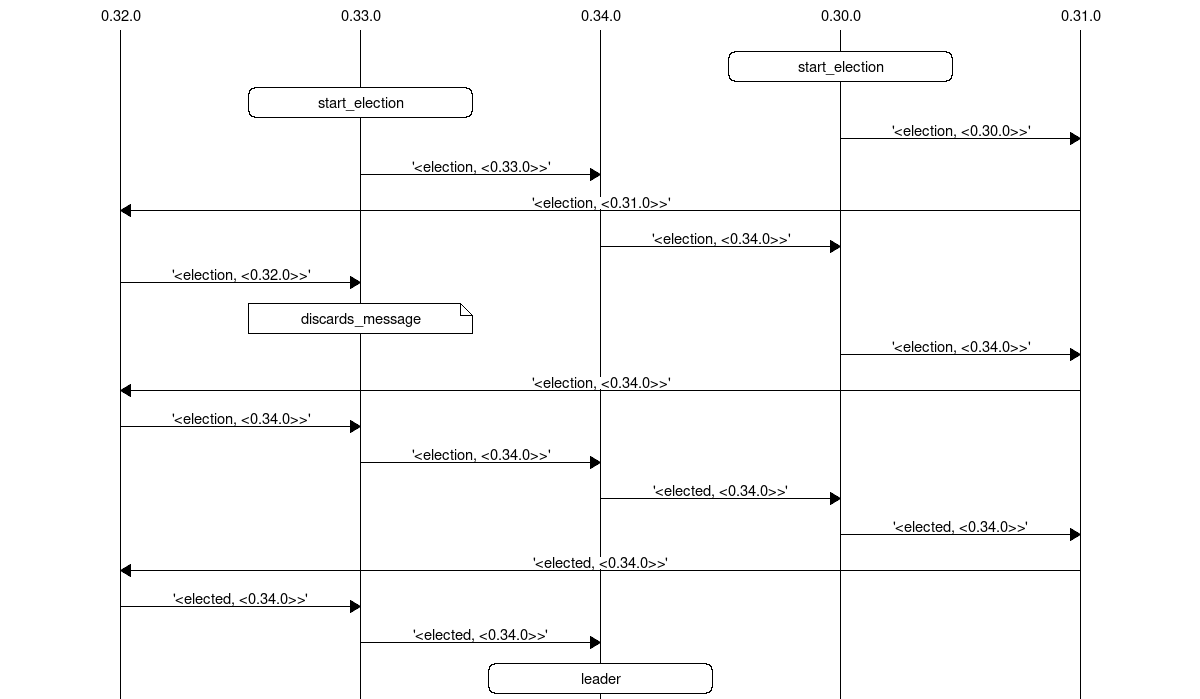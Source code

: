 msc {
 hscale=2;
"0.32.0", "0.33.0", "0.34.0", "0.30.0", "0.31.0";|||;
"0.30.0" rbox "0.30.0" [label="start_election"];
"0.33.0" rbox "0.33.0" [label="start_election"];
"0.30.0" => "0.31.0" [label="'<election, <0.30.0>>'"];
"0.33.0" => "0.34.0" [label="'<election, <0.33.0>>'"];
"0.31.0" => "0.32.0" [label="'<election, <0.31.0>>'"];
"0.34.0" => "0.30.0" [label="'<election, <0.34.0>>'"];
"0.32.0" => "0.33.0" [label="'<election, <0.32.0>>'"];
"0.33.0" note "0.33.0" [label="discards_message"];
"0.30.0" => "0.31.0" [label="'<election, <0.34.0>>'"];
"0.31.0" => "0.32.0" [label="'<election, <0.34.0>>'"];
"0.32.0" => "0.33.0" [label="'<election, <0.34.0>>'"];
"0.33.0" => "0.34.0" [label="'<election, <0.34.0>>'"];
"0.34.0" => "0.30.0" [label="'<elected, <0.34.0>>'"];
"0.30.0" => "0.31.0" [label="'<elected, <0.34.0>>'"];
"0.31.0" => "0.32.0" [label="'<elected, <0.34.0>>'"];
"0.32.0" => "0.33.0" [label="'<elected, <0.34.0>>'"];
"0.33.0" => "0.34.0" [label="'<elected, <0.34.0>>'"];
"0.34.0" rbox "0.34.0" [label="leader"];
}
